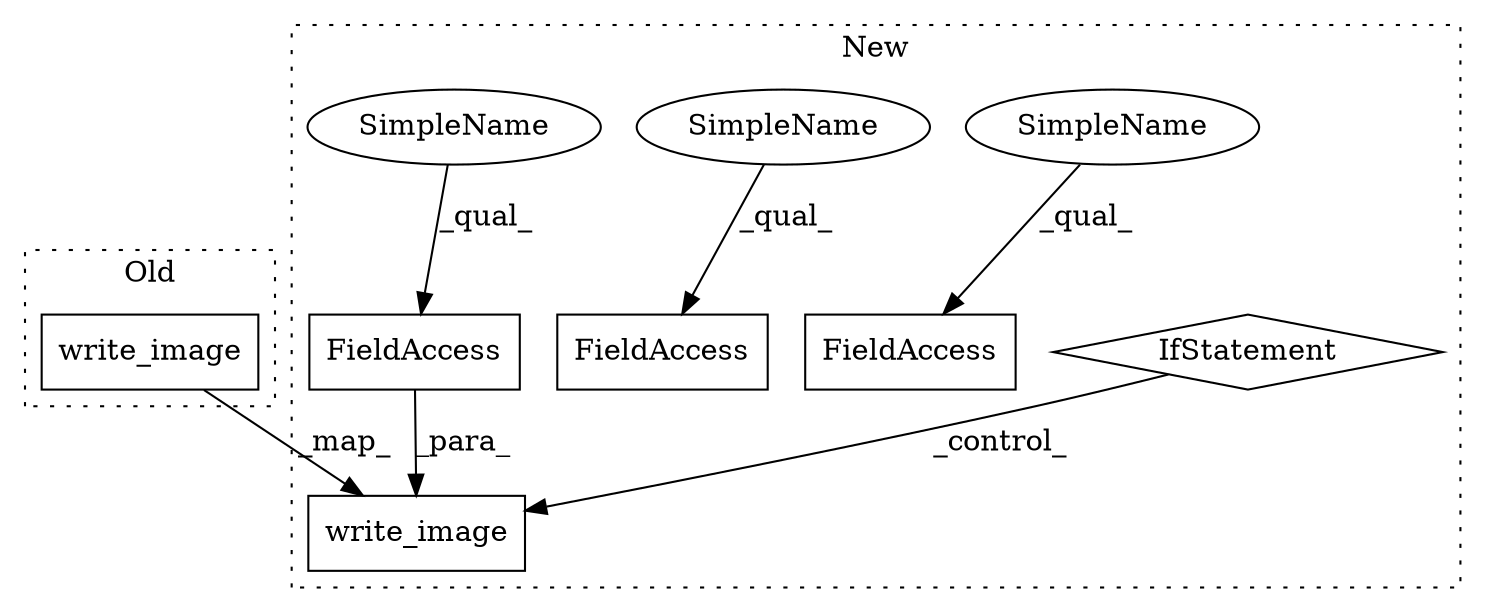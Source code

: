 digraph G {
subgraph cluster0 {
1 [label="write_image" a="32" s="719,749" l="12,1" shape="box"];
label = "Old";
style="dotted";
}
subgraph cluster1 {
2 [label="write_image" a="32" s="986,1028" l="12,1" shape="box"];
3 [label="FieldAccess" a="22" s="1017" l="11" shape="box"];
4 [label="FieldAccess" a="22" s="1063" l="8" shape="box"];
5 [label="FieldAccess" a="22" s="1072" l="9" shape="box"];
6 [label="IfStatement" a="25" s="959,976" l="4,2" shape="diamond"];
7 [label="SimpleName" a="42" s="1072" l="4" shape="ellipse"];
8 [label="SimpleName" a="42" s="1063" l="4" shape="ellipse"];
9 [label="SimpleName" a="42" s="1017" l="4" shape="ellipse"];
label = "New";
style="dotted";
}
1 -> 2 [label="_map_"];
3 -> 2 [label="_para_"];
6 -> 2 [label="_control_"];
7 -> 5 [label="_qual_"];
8 -> 4 [label="_qual_"];
9 -> 3 [label="_qual_"];
}